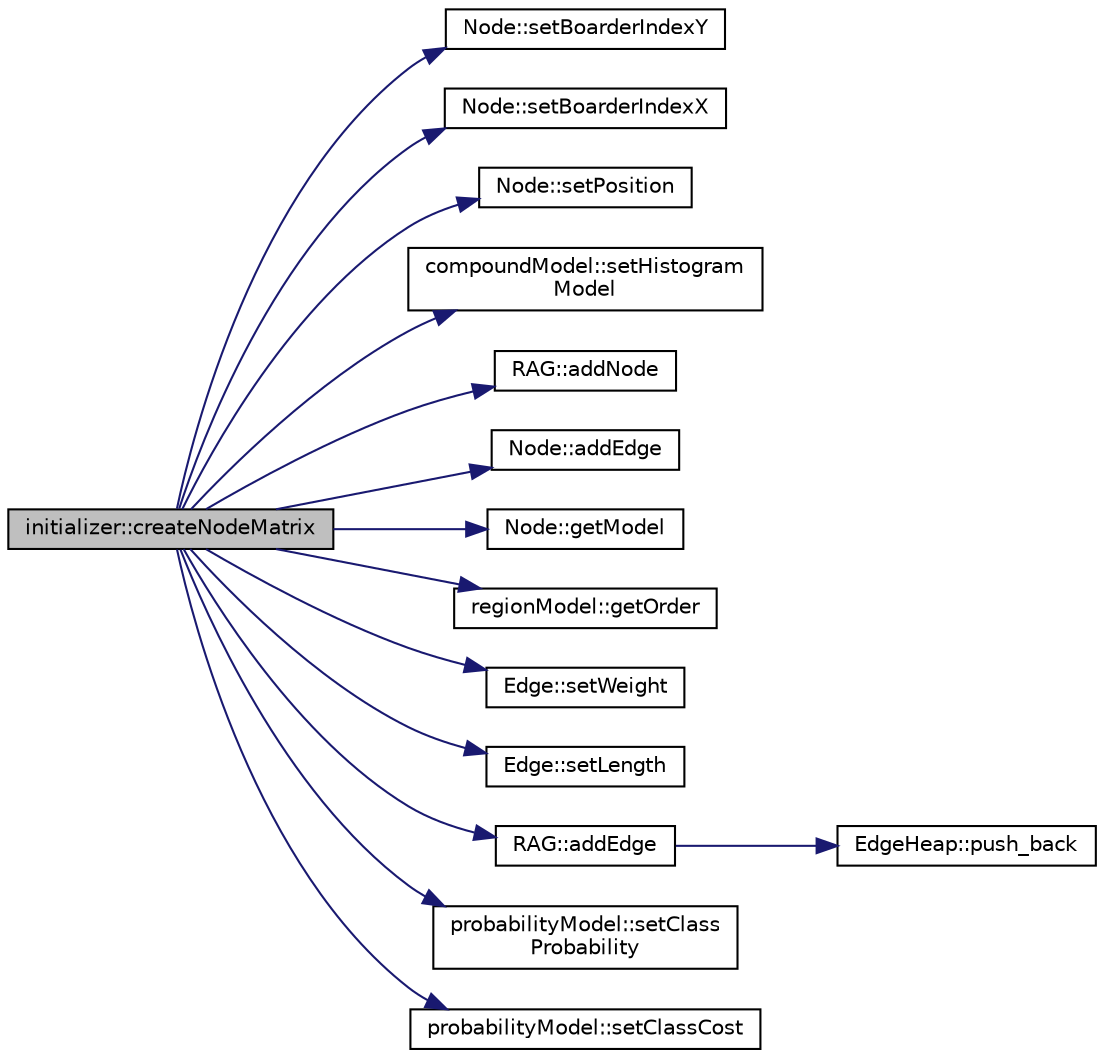 digraph "initializer::createNodeMatrix"
{
  edge [fontname="Helvetica",fontsize="10",labelfontname="Helvetica",labelfontsize="10"];
  node [fontname="Helvetica",fontsize="10",shape=record];
  rankdir="LR";
  Node1 [label="initializer::createNodeMatrix",height=0.2,width=0.4,color="black", fillcolor="grey75", style="filled", fontcolor="black"];
  Node1 -> Node2 [color="midnightblue",fontsize="10",style="solid",fontname="Helvetica"];
  Node2 [label="Node::setBoarderIndexY",height=0.2,width=0.4,color="black", fillcolor="white", style="filled",URL="$class_node.html#aa969843e599c724456cc743b8b7f0f3b"];
  Node1 -> Node3 [color="midnightblue",fontsize="10",style="solid",fontname="Helvetica"];
  Node3 [label="Node::setBoarderIndexX",height=0.2,width=0.4,color="black", fillcolor="white", style="filled",URL="$class_node.html#a9305e6376add78eafd94f198df0ee745"];
  Node1 -> Node4 [color="midnightblue",fontsize="10",style="solid",fontname="Helvetica"];
  Node4 [label="Node::setPosition",height=0.2,width=0.4,color="black", fillcolor="white", style="filled",URL="$class_node.html#a2bfcbd3b82b596744f81432f1824d522"];
  Node1 -> Node5 [color="midnightblue",fontsize="10",style="solid",fontname="Helvetica"];
  Node5 [label="compoundModel::setHistogram\lModel",height=0.2,width=0.4,color="black", fillcolor="white", style="filled",URL="$classcompound_model.html#abb85def877d9b37e744b5f355360dcf8"];
  Node1 -> Node6 [color="midnightblue",fontsize="10",style="solid",fontname="Helvetica"];
  Node6 [label="RAG::addNode",height=0.2,width=0.4,color="black", fillcolor="white", style="filled",URL="$class_r_a_g.html#a4e34b15e71e8f54f5268766d551beb8c"];
  Node1 -> Node7 [color="midnightblue",fontsize="10",style="solid",fontname="Helvetica"];
  Node7 [label="Node::addEdge",height=0.2,width=0.4,color="black", fillcolor="white", style="filled",URL="$class_node.html#a86573dcde1125e02936ee7c256fb270a"];
  Node1 -> Node8 [color="midnightblue",fontsize="10",style="solid",fontname="Helvetica"];
  Node8 [label="Node::getModel",height=0.2,width=0.4,color="black", fillcolor="white", style="filled",URL="$class_node.html#adcc7f26a2ccf3a8fcc387ed820624d99"];
  Node1 -> Node9 [color="midnightblue",fontsize="10",style="solid",fontname="Helvetica"];
  Node9 [label="regionModel::getOrder",height=0.2,width=0.4,color="black", fillcolor="white", style="filled",URL="$classregion_model.html#a822975b706699cc553f92035581246bc"];
  Node1 -> Node10 [color="midnightblue",fontsize="10",style="solid",fontname="Helvetica"];
  Node10 [label="Edge::setWeight",height=0.2,width=0.4,color="black", fillcolor="white", style="filled",URL="$class_edge.html#a7ba1bfa5c9c7972d2c31b2c3ba3d7c69"];
  Node1 -> Node11 [color="midnightblue",fontsize="10",style="solid",fontname="Helvetica"];
  Node11 [label="Edge::setLength",height=0.2,width=0.4,color="black", fillcolor="white", style="filled",URL="$class_edge.html#a9825f846eb203bc2ebe0e5ee4dcf9c3b"];
  Node1 -> Node12 [color="midnightblue",fontsize="10",style="solid",fontname="Helvetica"];
  Node12 [label="RAG::addEdge",height=0.2,width=0.4,color="black", fillcolor="white", style="filled",URL="$class_r_a_g.html#a7e9e7021580e97ce5cac0ca30ccd8119"];
  Node12 -> Node13 [color="midnightblue",fontsize="10",style="solid",fontname="Helvetica"];
  Node13 [label="EdgeHeap::push_back",height=0.2,width=0.4,color="black", fillcolor="white", style="filled",URL="$class_edge_heap.html#a00862191edc866b129f0a735a81861bf"];
  Node1 -> Node14 [color="midnightblue",fontsize="10",style="solid",fontname="Helvetica"];
  Node14 [label="probabilityModel::setClass\lProbability",height=0.2,width=0.4,color="black", fillcolor="white", style="filled",URL="$classprobability_model.html#ab5b9f2804370816e02829af11124b3b5"];
  Node1 -> Node15 [color="midnightblue",fontsize="10",style="solid",fontname="Helvetica"];
  Node15 [label="probabilityModel::setClassCost",height=0.2,width=0.4,color="black", fillcolor="white", style="filled",URL="$classprobability_model.html#ab6946deb86171e935e9f085d103ec3be"];
}
